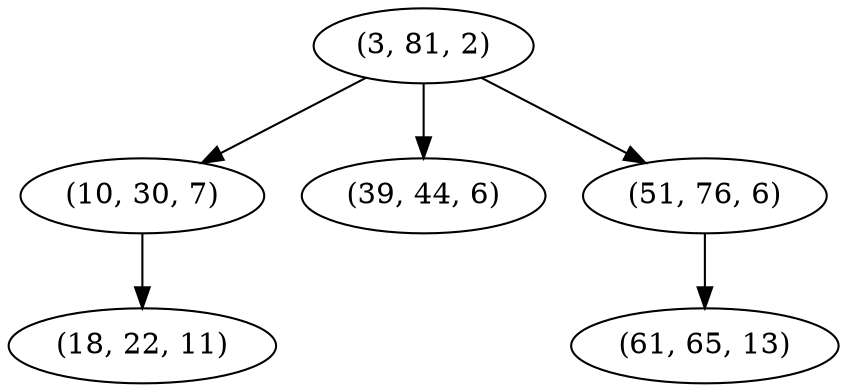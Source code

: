 digraph tree {
    "(3, 81, 2)";
    "(10, 30, 7)";
    "(18, 22, 11)";
    "(39, 44, 6)";
    "(51, 76, 6)";
    "(61, 65, 13)";
    "(3, 81, 2)" -> "(10, 30, 7)";
    "(3, 81, 2)" -> "(39, 44, 6)";
    "(3, 81, 2)" -> "(51, 76, 6)";
    "(10, 30, 7)" -> "(18, 22, 11)";
    "(51, 76, 6)" -> "(61, 65, 13)";
}
